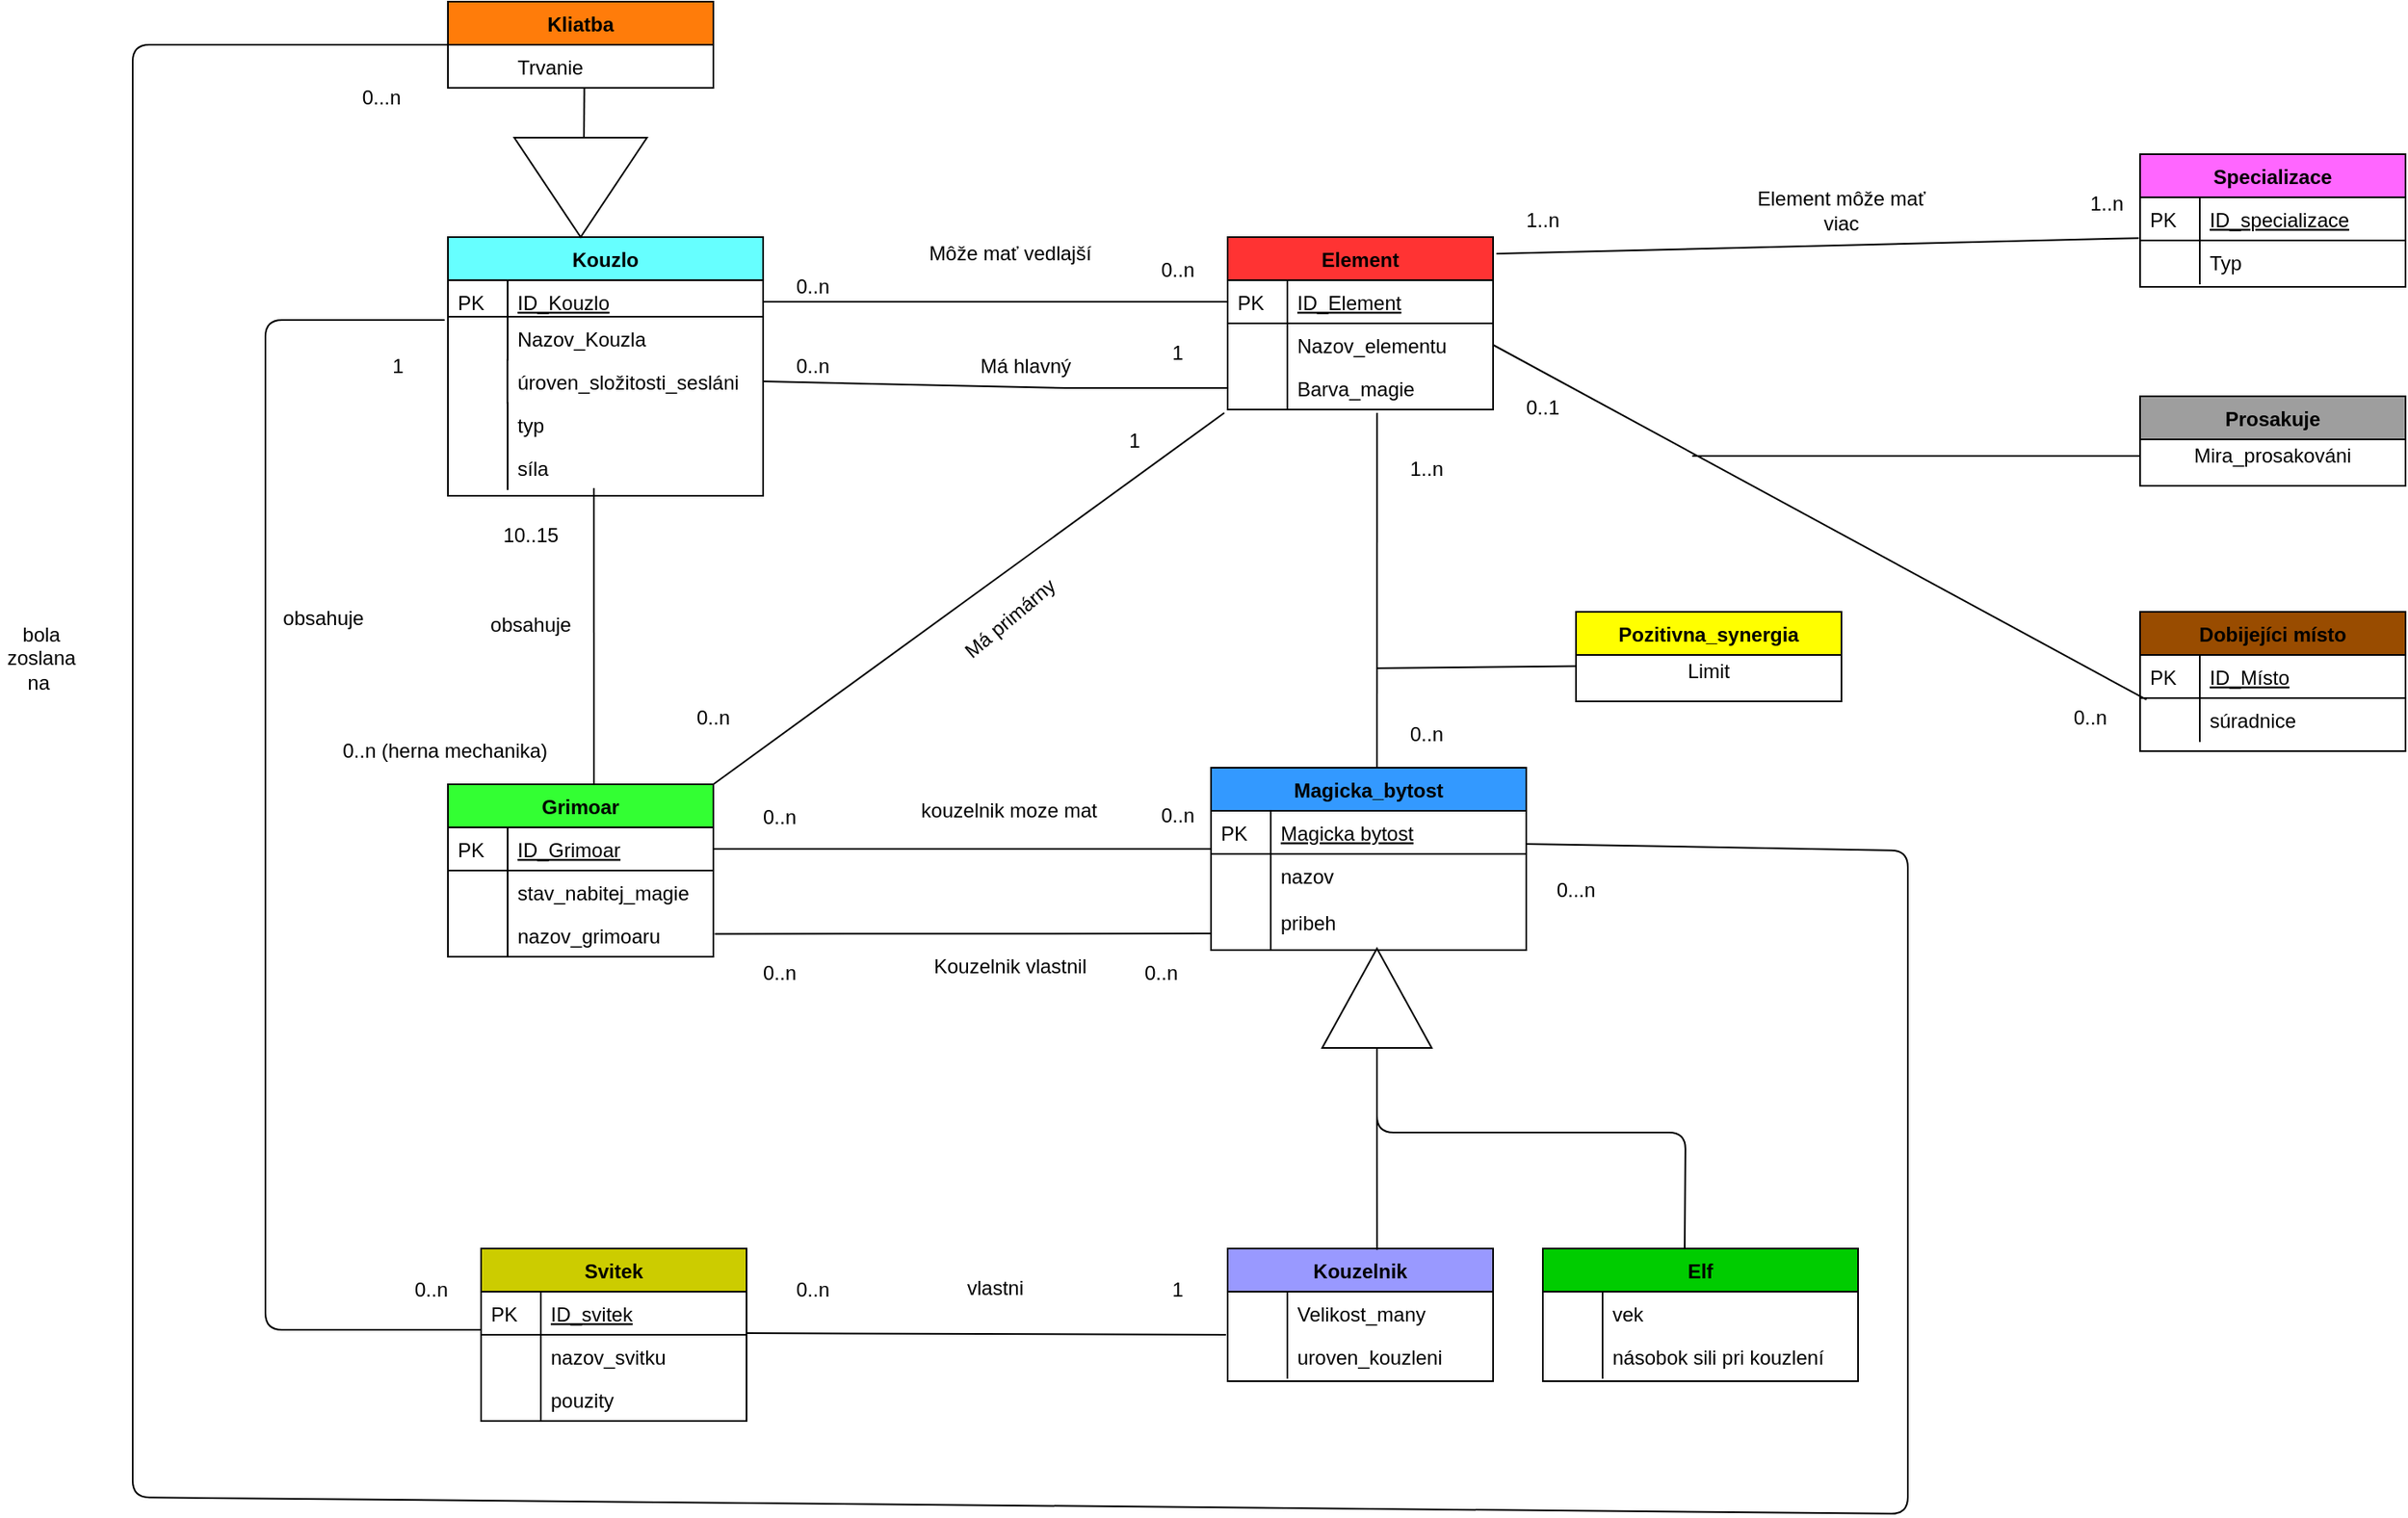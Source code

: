 <mxfile version="12.7.9" type="device"><diagram id="C5RBs43oDa-KdzZeNtuy" name="Page-1"><mxGraphModel dx="3253" dy="2469" grid="1" gridSize="10" guides="1" tooltips="1" connect="1" arrows="1" fold="1" page="1" pageScale="1" pageWidth="827" pageHeight="1169" math="0" shadow="0"><root><mxCell id="WIyWlLk6GJQsqaUBKTNV-0"/><mxCell id="WIyWlLk6GJQsqaUBKTNV-1" parent="WIyWlLk6GJQsqaUBKTNV-0"/><mxCell id="zkfFHV4jXpPFQw0GAbJ--56" value="Kouzlo" style="swimlane;fontStyle=1;childLayout=stackLayout;horizontal=1;startSize=26;horizontalStack=0;resizeParent=1;resizeLast=0;collapsible=1;marginBottom=0;rounded=0;shadow=0;strokeWidth=1;fillColor=#66FFFF;" parent="WIyWlLk6GJQsqaUBKTNV-1" vertex="1"><mxGeometry x="20" y="80" width="190" height="156" as="geometry"><mxRectangle x="260" y="80" width="160" height="26" as="alternateBounds"/></mxGeometry></mxCell><mxCell id="zkfFHV4jXpPFQw0GAbJ--57" value="ID_Kouzlo" style="shape=partialRectangle;top=0;left=0;right=0;bottom=1;align=left;verticalAlign=top;fillColor=none;spacingLeft=40;spacingRight=4;overflow=hidden;rotatable=0;points=[[0,0.5],[1,0.5]];portConstraint=eastwest;dropTarget=0;rounded=0;shadow=0;strokeWidth=1;fontStyle=4" parent="zkfFHV4jXpPFQw0GAbJ--56" vertex="1"><mxGeometry y="26" width="190" height="22" as="geometry"/></mxCell><mxCell id="zkfFHV4jXpPFQw0GAbJ--58" value="PK" style="shape=partialRectangle;top=0;left=0;bottom=0;fillColor=none;align=left;verticalAlign=top;spacingLeft=4;spacingRight=4;overflow=hidden;rotatable=0;points=[];portConstraint=eastwest;part=1;" parent="zkfFHV4jXpPFQw0GAbJ--57" vertex="1" connectable="0"><mxGeometry width="36" height="22" as="geometry"/></mxCell><mxCell id="zkfFHV4jXpPFQw0GAbJ--59" value="Nazov_Kouzla" style="shape=partialRectangle;top=0;left=0;right=0;bottom=0;align=left;verticalAlign=top;fillColor=none;spacingLeft=40;spacingRight=4;overflow=hidden;rotatable=0;points=[[0,0.5],[1,0.5]];portConstraint=eastwest;dropTarget=0;rounded=0;shadow=0;strokeWidth=1;" parent="zkfFHV4jXpPFQw0GAbJ--56" vertex="1"><mxGeometry y="48" width="190" height="26" as="geometry"/></mxCell><mxCell id="zkfFHV4jXpPFQw0GAbJ--60" value="" style="shape=partialRectangle;top=0;left=0;bottom=0;fillColor=none;align=left;verticalAlign=top;spacingLeft=4;spacingRight=4;overflow=hidden;rotatable=0;points=[];portConstraint=eastwest;part=1;" parent="zkfFHV4jXpPFQw0GAbJ--59" vertex="1" connectable="0"><mxGeometry width="36" height="26" as="geometry"/></mxCell><mxCell id="2Doh5JkRhmqSQ2qSLXR6-107" value="úroven_složitosti_sesláni" style="shape=partialRectangle;top=0;left=0;right=0;bottom=0;align=left;verticalAlign=top;fillColor=none;spacingLeft=40;spacingRight=4;overflow=hidden;rotatable=0;points=[[0,0.5],[1,0.5]];portConstraint=eastwest;dropTarget=0;rounded=0;shadow=0;strokeWidth=1;" parent="zkfFHV4jXpPFQw0GAbJ--56" vertex="1"><mxGeometry y="74" width="190" height="26" as="geometry"/></mxCell><mxCell id="2Doh5JkRhmqSQ2qSLXR6-108" value="" style="shape=partialRectangle;top=0;left=0;bottom=0;fillColor=none;align=left;verticalAlign=top;spacingLeft=4;spacingRight=4;overflow=hidden;rotatable=0;points=[];portConstraint=eastwest;part=1;" parent="2Doh5JkRhmqSQ2qSLXR6-107" vertex="1" connectable="0"><mxGeometry width="35.889" height="26" as="geometry"/></mxCell><mxCell id="2Doh5JkRhmqSQ2qSLXR6-109" value="typ" style="shape=partialRectangle;top=0;left=0;right=0;bottom=0;align=left;verticalAlign=top;fillColor=none;spacingLeft=40;spacingRight=4;overflow=hidden;rotatable=0;points=[[0,0.5],[1,0.5]];portConstraint=eastwest;dropTarget=0;rounded=0;shadow=0;strokeWidth=1;" parent="zkfFHV4jXpPFQw0GAbJ--56" vertex="1"><mxGeometry y="100" width="190" height="26" as="geometry"/></mxCell><mxCell id="2Doh5JkRhmqSQ2qSLXR6-110" value="" style="shape=partialRectangle;top=0;left=0;bottom=0;fillColor=none;align=left;verticalAlign=top;spacingLeft=4;spacingRight=4;overflow=hidden;rotatable=0;points=[];portConstraint=eastwest;part=1;" parent="2Doh5JkRhmqSQ2qSLXR6-109" vertex="1" connectable="0"><mxGeometry width="36" height="26" as="geometry"/></mxCell><mxCell id="zkfFHV4jXpPFQw0GAbJ--61" value="síla" style="shape=partialRectangle;top=0;left=0;right=0;bottom=0;align=left;verticalAlign=top;fillColor=none;spacingLeft=40;spacingRight=4;overflow=hidden;rotatable=0;points=[[0,0.5],[1,0.5]];portConstraint=eastwest;dropTarget=0;rounded=0;shadow=0;strokeWidth=1;" parent="zkfFHV4jXpPFQw0GAbJ--56" vertex="1"><mxGeometry y="126" width="190" height="26" as="geometry"/></mxCell><mxCell id="zkfFHV4jXpPFQw0GAbJ--62" value="" style="shape=partialRectangle;top=0;left=0;bottom=0;fillColor=none;align=left;verticalAlign=top;spacingLeft=4;spacingRight=4;overflow=hidden;rotatable=0;points=[];portConstraint=eastwest;part=1;" parent="zkfFHV4jXpPFQw0GAbJ--61" vertex="1" connectable="0"><mxGeometry width="36" height="26" as="geometry"/></mxCell><mxCell id="zkfFHV4jXpPFQw0GAbJ--64" value="Grimoar" style="swimlane;fontStyle=1;childLayout=stackLayout;horizontal=1;startSize=26;horizontalStack=0;resizeParent=1;resizeLast=0;collapsible=1;marginBottom=0;rounded=0;shadow=0;strokeWidth=1;fillColor=#33FF33;" parent="WIyWlLk6GJQsqaUBKTNV-1" vertex="1"><mxGeometry x="20" y="410" width="160" height="104" as="geometry"><mxRectangle x="260" y="270" width="160" height="26" as="alternateBounds"/></mxGeometry></mxCell><mxCell id="zkfFHV4jXpPFQw0GAbJ--65" value="ID_Grimoar" style="shape=partialRectangle;top=0;left=0;right=0;bottom=1;align=left;verticalAlign=top;fillColor=none;spacingLeft=40;spacingRight=4;overflow=hidden;rotatable=0;points=[[0,0.5],[1,0.5]];portConstraint=eastwest;dropTarget=0;rounded=0;shadow=0;strokeWidth=1;fontStyle=4" parent="zkfFHV4jXpPFQw0GAbJ--64" vertex="1"><mxGeometry y="26" width="160" height="26" as="geometry"/></mxCell><mxCell id="zkfFHV4jXpPFQw0GAbJ--66" value="PK" style="shape=partialRectangle;top=0;left=0;bottom=0;fillColor=none;align=left;verticalAlign=top;spacingLeft=4;spacingRight=4;overflow=hidden;rotatable=0;points=[];portConstraint=eastwest;part=1;" parent="zkfFHV4jXpPFQw0GAbJ--65" vertex="1" connectable="0"><mxGeometry width="36" height="26" as="geometry"/></mxCell><mxCell id="zkfFHV4jXpPFQw0GAbJ--67" value="stav_nabitej_magie" style="shape=partialRectangle;top=0;left=0;right=0;bottom=0;align=left;verticalAlign=top;fillColor=none;spacingLeft=40;spacingRight=4;overflow=hidden;rotatable=0;points=[[0,0.5],[1,0.5]];portConstraint=eastwest;dropTarget=0;rounded=0;shadow=0;strokeWidth=1;" parent="zkfFHV4jXpPFQw0GAbJ--64" vertex="1"><mxGeometry y="52" width="160" height="26" as="geometry"/></mxCell><mxCell id="zkfFHV4jXpPFQw0GAbJ--68" value="" style="shape=partialRectangle;top=0;left=0;bottom=0;fillColor=none;align=left;verticalAlign=top;spacingLeft=4;spacingRight=4;overflow=hidden;rotatable=0;points=[];portConstraint=eastwest;part=1;" parent="zkfFHV4jXpPFQw0GAbJ--67" vertex="1" connectable="0"><mxGeometry width="36" height="26" as="geometry"/></mxCell><mxCell id="zkfFHV4jXpPFQw0GAbJ--69" value="nazov_grimoaru" style="shape=partialRectangle;top=0;left=0;right=0;bottom=0;align=left;verticalAlign=top;fillColor=none;spacingLeft=40;spacingRight=4;overflow=hidden;rotatable=0;points=[[0,0.5],[1,0.5]];portConstraint=eastwest;dropTarget=0;rounded=0;shadow=0;strokeWidth=1;" parent="zkfFHV4jXpPFQw0GAbJ--64" vertex="1"><mxGeometry y="78" width="160" height="26" as="geometry"/></mxCell><mxCell id="zkfFHV4jXpPFQw0GAbJ--70" value="" style="shape=partialRectangle;top=0;left=0;bottom=0;fillColor=none;align=left;verticalAlign=top;spacingLeft=4;spacingRight=4;overflow=hidden;rotatable=0;points=[];portConstraint=eastwest;part=1;" parent="zkfFHV4jXpPFQw0GAbJ--69" vertex="1" connectable="0"><mxGeometry width="36" height="26" as="geometry"/></mxCell><mxCell id="2Doh5JkRhmqSQ2qSLXR6-0" value="Element" style="swimlane;fontStyle=1;childLayout=stackLayout;horizontal=1;startSize=26;horizontalStack=0;resizeParent=1;resizeLast=0;collapsible=1;marginBottom=0;rounded=0;shadow=0;strokeWidth=1;fillColor=#FF3333;" parent="WIyWlLk6GJQsqaUBKTNV-1" vertex="1"><mxGeometry x="490" y="80" width="160" height="104" as="geometry"><mxRectangle x="260" y="80" width="160" height="26" as="alternateBounds"/></mxGeometry></mxCell><mxCell id="2Doh5JkRhmqSQ2qSLXR6-1" value="ID_Element" style="shape=partialRectangle;top=0;left=0;right=0;bottom=1;align=left;verticalAlign=top;fillColor=none;spacingLeft=40;spacingRight=4;overflow=hidden;rotatable=0;points=[[0,0.5],[1,0.5]];portConstraint=eastwest;dropTarget=0;rounded=0;shadow=0;strokeWidth=1;fontStyle=4" parent="2Doh5JkRhmqSQ2qSLXR6-0" vertex="1"><mxGeometry y="26" width="160" height="26" as="geometry"/></mxCell><mxCell id="2Doh5JkRhmqSQ2qSLXR6-2" value="PK" style="shape=partialRectangle;top=0;left=0;bottom=0;fillColor=none;align=left;verticalAlign=top;spacingLeft=4;spacingRight=4;overflow=hidden;rotatable=0;points=[];portConstraint=eastwest;part=1;" parent="2Doh5JkRhmqSQ2qSLXR6-1" vertex="1" connectable="0"><mxGeometry width="36" height="26" as="geometry"/></mxCell><mxCell id="2Doh5JkRhmqSQ2qSLXR6-3" value="Nazov_elementu" style="shape=partialRectangle;top=0;left=0;right=0;bottom=0;align=left;verticalAlign=top;fillColor=none;spacingLeft=40;spacingRight=4;overflow=hidden;rotatable=0;points=[[0,0.5],[1,0.5]];portConstraint=eastwest;dropTarget=0;rounded=0;shadow=0;strokeWidth=1;" parent="2Doh5JkRhmqSQ2qSLXR6-0" vertex="1"><mxGeometry y="52" width="160" height="26" as="geometry"/></mxCell><mxCell id="2Doh5JkRhmqSQ2qSLXR6-4" value="" style="shape=partialRectangle;top=0;left=0;bottom=0;fillColor=none;align=left;verticalAlign=top;spacingLeft=4;spacingRight=4;overflow=hidden;rotatable=0;points=[];portConstraint=eastwest;part=1;" parent="2Doh5JkRhmqSQ2qSLXR6-3" vertex="1" connectable="0"><mxGeometry width="36" height="26" as="geometry"/></mxCell><mxCell id="2Doh5JkRhmqSQ2qSLXR6-118" value="Barva_magie" style="shape=partialRectangle;top=0;left=0;right=0;bottom=0;align=left;verticalAlign=top;fillColor=none;spacingLeft=40;spacingRight=4;overflow=hidden;rotatable=0;points=[[0,0.5],[1,0.5]];portConstraint=eastwest;dropTarget=0;rounded=0;shadow=0;strokeWidth=1;" parent="2Doh5JkRhmqSQ2qSLXR6-0" vertex="1"><mxGeometry y="78" width="160" height="26" as="geometry"/></mxCell><mxCell id="2Doh5JkRhmqSQ2qSLXR6-119" value="" style="shape=partialRectangle;top=0;left=0;bottom=0;fillColor=none;align=left;verticalAlign=top;spacingLeft=4;spacingRight=4;overflow=hidden;rotatable=0;points=[];portConstraint=eastwest;part=1;" parent="2Doh5JkRhmqSQ2qSLXR6-118" vertex="1" connectable="0"><mxGeometry width="36" height="26" as="geometry"/></mxCell><mxCell id="2Doh5JkRhmqSQ2qSLXR6-7" value="Kouzelnik" style="swimlane;fontStyle=1;childLayout=stackLayout;horizontal=1;startSize=26;horizontalStack=0;resizeParent=1;resizeLast=0;collapsible=1;marginBottom=0;rounded=0;shadow=0;strokeWidth=1;fillColor=#9999FF;" parent="WIyWlLk6GJQsqaUBKTNV-1" vertex="1"><mxGeometry x="490" y="690" width="160" height="80" as="geometry"><mxRectangle x="260" y="80" width="160" height="26" as="alternateBounds"/></mxGeometry></mxCell><mxCell id="2Doh5JkRhmqSQ2qSLXR6-10" value="Velikost_many" style="shape=partialRectangle;top=0;left=0;right=0;bottom=0;align=left;verticalAlign=top;fillColor=none;spacingLeft=40;spacingRight=4;overflow=hidden;rotatable=0;points=[[0,0.5],[1,0.5]];portConstraint=eastwest;dropTarget=0;rounded=0;shadow=0;strokeWidth=1;" parent="2Doh5JkRhmqSQ2qSLXR6-7" vertex="1"><mxGeometry y="26" width="160" height="26" as="geometry"/></mxCell><mxCell id="2Doh5JkRhmqSQ2qSLXR6-11" value="" style="shape=partialRectangle;top=0;left=0;bottom=0;fillColor=none;align=left;verticalAlign=top;spacingLeft=4;spacingRight=4;overflow=hidden;rotatable=0;points=[];portConstraint=eastwest;part=1;" parent="2Doh5JkRhmqSQ2qSLXR6-10" vertex="1" connectable="0"><mxGeometry width="36" height="26" as="geometry"/></mxCell><mxCell id="2Doh5JkRhmqSQ2qSLXR6-12" value="uroven_kouzleni" style="shape=partialRectangle;top=0;left=0;right=0;bottom=0;align=left;verticalAlign=top;fillColor=none;spacingLeft=40;spacingRight=4;overflow=hidden;rotatable=0;points=[[0,0.5],[1,0.5]];portConstraint=eastwest;dropTarget=0;rounded=0;shadow=0;strokeWidth=1;" parent="2Doh5JkRhmqSQ2qSLXR6-7" vertex="1"><mxGeometry y="52" width="160" height="26" as="geometry"/></mxCell><mxCell id="2Doh5JkRhmqSQ2qSLXR6-13" value="" style="shape=partialRectangle;top=0;left=0;bottom=0;fillColor=none;align=left;verticalAlign=top;spacingLeft=4;spacingRight=4;overflow=hidden;rotatable=0;points=[];portConstraint=eastwest;part=1;" parent="2Doh5JkRhmqSQ2qSLXR6-12" vertex="1" connectable="0"><mxGeometry width="36" height="26" as="geometry"/></mxCell><mxCell id="2Doh5JkRhmqSQ2qSLXR6-14" value="Specializace" style="swimlane;fontStyle=1;childLayout=stackLayout;horizontal=1;startSize=26;horizontalStack=0;resizeParent=1;resizeLast=0;collapsible=1;marginBottom=0;rounded=0;shadow=0;strokeWidth=1;fillColor=#FF66FF;" parent="WIyWlLk6GJQsqaUBKTNV-1" vertex="1"><mxGeometry x="1040" y="30" width="160" height="80" as="geometry"><mxRectangle x="260" y="80" width="160" height="26" as="alternateBounds"/></mxGeometry></mxCell><mxCell id="2Doh5JkRhmqSQ2qSLXR6-15" value="ID_specializace" style="shape=partialRectangle;top=0;left=0;right=0;bottom=1;align=left;verticalAlign=top;fillColor=none;spacingLeft=40;spacingRight=4;overflow=hidden;rotatable=0;points=[[0,0.5],[1,0.5]];portConstraint=eastwest;dropTarget=0;rounded=0;shadow=0;strokeWidth=1;fontStyle=4" parent="2Doh5JkRhmqSQ2qSLXR6-14" vertex="1"><mxGeometry y="26" width="160" height="26" as="geometry"/></mxCell><mxCell id="2Doh5JkRhmqSQ2qSLXR6-16" value="PK" style="shape=partialRectangle;top=0;left=0;bottom=0;fillColor=none;align=left;verticalAlign=top;spacingLeft=4;spacingRight=4;overflow=hidden;rotatable=0;points=[];portConstraint=eastwest;part=1;" parent="2Doh5JkRhmqSQ2qSLXR6-15" vertex="1" connectable="0"><mxGeometry width="36" height="26" as="geometry"/></mxCell><mxCell id="2Doh5JkRhmqSQ2qSLXR6-17" value="Typ" style="shape=partialRectangle;top=0;left=0;right=0;bottom=0;align=left;verticalAlign=top;fillColor=none;spacingLeft=40;spacingRight=4;overflow=hidden;rotatable=0;points=[[0,0.5],[1,0.5]];portConstraint=eastwest;dropTarget=0;rounded=0;shadow=0;strokeWidth=1;" parent="2Doh5JkRhmqSQ2qSLXR6-14" vertex="1"><mxGeometry y="52" width="160" height="26" as="geometry"/></mxCell><mxCell id="2Doh5JkRhmqSQ2qSLXR6-18" value="" style="shape=partialRectangle;top=0;left=0;bottom=0;fillColor=none;align=left;verticalAlign=top;spacingLeft=4;spacingRight=4;overflow=hidden;rotatable=0;points=[];portConstraint=eastwest;part=1;" parent="2Doh5JkRhmqSQ2qSLXR6-17" vertex="1" connectable="0"><mxGeometry width="36" height="26" as="geometry"/></mxCell><mxCell id="2Doh5JkRhmqSQ2qSLXR6-21" value="Svitek" style="swimlane;fontStyle=1;childLayout=stackLayout;horizontal=1;startSize=26;horizontalStack=0;resizeParent=1;resizeLast=0;collapsible=1;marginBottom=0;rounded=0;shadow=0;strokeWidth=1;fillColor=#CCCC00;" parent="WIyWlLk6GJQsqaUBKTNV-1" vertex="1"><mxGeometry x="40" y="690" width="160" height="104" as="geometry"><mxRectangle x="260" y="80" width="160" height="26" as="alternateBounds"/></mxGeometry></mxCell><mxCell id="2Doh5JkRhmqSQ2qSLXR6-22" value="ID_svitek" style="shape=partialRectangle;top=0;left=0;right=0;bottom=1;align=left;verticalAlign=top;fillColor=none;spacingLeft=40;spacingRight=4;overflow=hidden;rotatable=0;points=[[0,0.5],[1,0.5]];portConstraint=eastwest;dropTarget=0;rounded=0;shadow=0;strokeWidth=1;fontStyle=4" parent="2Doh5JkRhmqSQ2qSLXR6-21" vertex="1"><mxGeometry y="26" width="160" height="26" as="geometry"/></mxCell><mxCell id="2Doh5JkRhmqSQ2qSLXR6-23" value="PK" style="shape=partialRectangle;top=0;left=0;bottom=0;fillColor=none;align=left;verticalAlign=top;spacingLeft=4;spacingRight=4;overflow=hidden;rotatable=0;points=[];portConstraint=eastwest;part=1;" parent="2Doh5JkRhmqSQ2qSLXR6-22" vertex="1" connectable="0"><mxGeometry width="36" height="26" as="geometry"/></mxCell><mxCell id="2Doh5JkRhmqSQ2qSLXR6-24" value="nazov_svitku" style="shape=partialRectangle;top=0;left=0;right=0;bottom=0;align=left;verticalAlign=top;fillColor=none;spacingLeft=40;spacingRight=4;overflow=hidden;rotatable=0;points=[[0,0.5],[1,0.5]];portConstraint=eastwest;dropTarget=0;rounded=0;shadow=0;strokeWidth=1;" parent="2Doh5JkRhmqSQ2qSLXR6-21" vertex="1"><mxGeometry y="52" width="160" height="26" as="geometry"/></mxCell><mxCell id="2Doh5JkRhmqSQ2qSLXR6-25" value="" style="shape=partialRectangle;top=0;left=0;bottom=0;fillColor=none;align=left;verticalAlign=top;spacingLeft=4;spacingRight=4;overflow=hidden;rotatable=0;points=[];portConstraint=eastwest;part=1;" parent="2Doh5JkRhmqSQ2qSLXR6-24" vertex="1" connectable="0"><mxGeometry width="36" height="26" as="geometry"/></mxCell><mxCell id="2Doh5JkRhmqSQ2qSLXR6-26" value="pouzity" style="shape=partialRectangle;top=0;left=0;right=0;bottom=0;align=left;verticalAlign=top;fillColor=none;spacingLeft=40;spacingRight=4;overflow=hidden;rotatable=0;points=[[0,0.5],[1,0.5]];portConstraint=eastwest;dropTarget=0;rounded=0;shadow=0;strokeWidth=1;" parent="2Doh5JkRhmqSQ2qSLXR6-21" vertex="1"><mxGeometry y="78" width="160" height="26" as="geometry"/></mxCell><mxCell id="2Doh5JkRhmqSQ2qSLXR6-27" value="" style="shape=partialRectangle;top=0;left=0;bottom=0;fillColor=none;align=left;verticalAlign=top;spacingLeft=4;spacingRight=4;overflow=hidden;rotatable=0;points=[];portConstraint=eastwest;part=1;" parent="2Doh5JkRhmqSQ2qSLXR6-26" vertex="1" connectable="0"><mxGeometry width="36" height="26" as="geometry"/></mxCell><mxCell id="2Doh5JkRhmqSQ2qSLXR6-28" value="Dobijejíci místo" style="swimlane;fontStyle=1;childLayout=stackLayout;horizontal=1;startSize=26;horizontalStack=0;resizeParent=1;resizeLast=0;collapsible=1;marginBottom=0;rounded=0;shadow=0;strokeWidth=1;fillColor=#994C00;" parent="WIyWlLk6GJQsqaUBKTNV-1" vertex="1"><mxGeometry x="1040" y="306" width="160" height="84" as="geometry"><mxRectangle x="260" y="80" width="160" height="26" as="alternateBounds"/></mxGeometry></mxCell><mxCell id="2Doh5JkRhmqSQ2qSLXR6-29" value="ID_Místo" style="shape=partialRectangle;top=0;left=0;right=0;bottom=1;align=left;verticalAlign=top;fillColor=none;spacingLeft=40;spacingRight=4;overflow=hidden;rotatable=0;points=[[0,0.5],[1,0.5]];portConstraint=eastwest;dropTarget=0;rounded=0;shadow=0;strokeWidth=1;fontStyle=4" parent="2Doh5JkRhmqSQ2qSLXR6-28" vertex="1"><mxGeometry y="26" width="160" height="26" as="geometry"/></mxCell><mxCell id="2Doh5JkRhmqSQ2qSLXR6-30" value="PK" style="shape=partialRectangle;top=0;left=0;bottom=0;fillColor=none;align=left;verticalAlign=top;spacingLeft=4;spacingRight=4;overflow=hidden;rotatable=0;points=[];portConstraint=eastwest;part=1;" parent="2Doh5JkRhmqSQ2qSLXR6-29" vertex="1" connectable="0"><mxGeometry width="36" height="26" as="geometry"/></mxCell><mxCell id="2Doh5JkRhmqSQ2qSLXR6-31" value="súradnice" style="shape=partialRectangle;top=0;left=0;right=0;bottom=0;align=left;verticalAlign=top;fillColor=none;spacingLeft=40;spacingRight=4;overflow=hidden;rotatable=0;points=[[0,0.5],[1,0.5]];portConstraint=eastwest;dropTarget=0;rounded=0;shadow=0;strokeWidth=1;" parent="2Doh5JkRhmqSQ2qSLXR6-28" vertex="1"><mxGeometry y="52" width="160" height="26" as="geometry"/></mxCell><mxCell id="2Doh5JkRhmqSQ2qSLXR6-32" value="" style="shape=partialRectangle;top=0;left=0;bottom=0;fillColor=none;align=left;verticalAlign=top;spacingLeft=4;spacingRight=4;overflow=hidden;rotatable=0;points=[];portConstraint=eastwest;part=1;" parent="2Doh5JkRhmqSQ2qSLXR6-31" vertex="1" connectable="0"><mxGeometry width="36" height="26" as="geometry"/></mxCell><mxCell id="2Doh5JkRhmqSQ2qSLXR6-35" value="Pozitivna_synergia" style="swimlane;fontStyle=1;childLayout=stackLayout;horizontal=1;startSize=26;horizontalStack=0;resizeParent=1;resizeLast=0;collapsible=1;marginBottom=0;rounded=0;shadow=0;strokeWidth=1;fillColor=#FFFF00;" parent="WIyWlLk6GJQsqaUBKTNV-1" vertex="1"><mxGeometry x="700" y="306" width="160" height="54" as="geometry"><mxRectangle x="260" y="80" width="160" height="26" as="alternateBounds"/></mxGeometry></mxCell><mxCell id="2Doh5JkRhmqSQ2qSLXR6-128" value="Limit" style="text;html=1;strokeColor=none;fillColor=none;align=center;verticalAlign=middle;whiteSpace=wrap;rounded=0;" parent="2Doh5JkRhmqSQ2qSLXR6-35" vertex="1"><mxGeometry y="26" width="160" height="20" as="geometry"/></mxCell><mxCell id="2Doh5JkRhmqSQ2qSLXR6-42" value="Kliatba" style="swimlane;fontStyle=1;childLayout=stackLayout;horizontal=1;startSize=26;horizontalStack=0;resizeParent=1;resizeLast=0;collapsible=1;marginBottom=0;rounded=0;shadow=0;strokeWidth=1;fillColor=#FF7C0A;" parent="WIyWlLk6GJQsqaUBKTNV-1" vertex="1"><mxGeometry x="20" y="-62" width="160" height="52" as="geometry"><mxRectangle x="260" y="80" width="160" height="26" as="alternateBounds"/></mxGeometry></mxCell><mxCell id="2Doh5JkRhmqSQ2qSLXR6-45" value="Trvanie" style="shape=partialRectangle;top=0;left=0;right=0;bottom=0;align=left;verticalAlign=top;fillColor=none;spacingLeft=40;spacingRight=4;overflow=hidden;rotatable=0;points=[[0,0.5],[1,0.5]];portConstraint=eastwest;dropTarget=0;rounded=0;shadow=0;strokeWidth=1;" parent="2Doh5JkRhmqSQ2qSLXR6-42" vertex="1"><mxGeometry y="26" width="160" height="26" as="geometry"/></mxCell><mxCell id="2Doh5JkRhmqSQ2qSLXR6-49" value="Prosakuje" style="swimlane;fontStyle=1;childLayout=stackLayout;horizontal=1;startSize=26;horizontalStack=0;resizeParent=1;resizeLast=0;collapsible=1;marginBottom=0;rounded=0;shadow=0;strokeWidth=1;fillColor=#9E9E9E;" parent="WIyWlLk6GJQsqaUBKTNV-1" vertex="1"><mxGeometry x="1040" y="176" width="160" height="54" as="geometry"><mxRectangle x="260" y="80" width="160" height="26" as="alternateBounds"/></mxGeometry></mxCell><mxCell id="2Doh5JkRhmqSQ2qSLXR6-129" value="Mira_prosakováni" style="text;html=1;strokeColor=none;fillColor=none;align=center;verticalAlign=middle;whiteSpace=wrap;rounded=0;" parent="2Doh5JkRhmqSQ2qSLXR6-49" vertex="1"><mxGeometry y="26" width="160" height="20" as="geometry"/></mxCell><mxCell id="2Doh5JkRhmqSQ2qSLXR6-56" value="" style="endArrow=none;html=1;entryX=0.463;entryY=0.978;entryDx=0;entryDy=0;entryPerimeter=0;exitX=0.55;exitY=0;exitDx=0;exitDy=0;exitPerimeter=0;" parent="WIyWlLk6GJQsqaUBKTNV-1" source="zkfFHV4jXpPFQw0GAbJ--64" target="zkfFHV4jXpPFQw0GAbJ--61" edge="1"><mxGeometry width="50" height="50" relative="1" as="geometry"><mxPoint x="102" y="400" as="sourcePoint"/><mxPoint x="510" y="330" as="targetPoint"/></mxGeometry></mxCell><mxCell id="2Doh5JkRhmqSQ2qSLXR6-57" value="" style="endArrow=none;html=1;entryX=0;entryY=0.5;entryDx=0;entryDy=0;exitX=1;exitY=0.5;exitDx=0;exitDy=0;" parent="WIyWlLk6GJQsqaUBKTNV-1" source="2Doh5JkRhmqSQ2qSLXR6-107" edge="1"><mxGeometry width="50" height="50" relative="1" as="geometry"><mxPoint x="110" y="420" as="sourcePoint"/><mxPoint x="490" y="171" as="targetPoint"/><Array as="points"><mxPoint x="390" y="171"/></Array></mxGeometry></mxCell><mxCell id="2Doh5JkRhmqSQ2qSLXR6-58" value="" style="endArrow=none;html=1;entryX=0;entryY=0.5;entryDx=0;entryDy=0;exitX=1;exitY=0.25;exitDx=0;exitDy=0;" parent="WIyWlLk6GJQsqaUBKTNV-1" source="zkfFHV4jXpPFQw0GAbJ--56" target="2Doh5JkRhmqSQ2qSLXR6-1" edge="1"><mxGeometry width="50" height="50" relative="1" as="geometry"><mxPoint x="120" y="430" as="sourcePoint"/><mxPoint x="122.08" y="208.004" as="targetPoint"/></mxGeometry></mxCell><mxCell id="2Doh5JkRhmqSQ2qSLXR6-59" value="" style="endArrow=none;html=1;" parent="WIyWlLk6GJQsqaUBKTNV-1" edge="1"><mxGeometry width="50" height="50" relative="1" as="geometry"><mxPoint x="40" y="739" as="sourcePoint"/><mxPoint x="18" y="130" as="targetPoint"/><Array as="points"><mxPoint x="-90" y="739"/><mxPoint x="-90" y="130"/></Array></mxGeometry></mxCell><mxCell id="2Doh5JkRhmqSQ2qSLXR6-68" value="" style="endArrow=none;html=1;exitX=1;exitY=-0.038;exitDx=0;exitDy=0;exitPerimeter=0;entryX=-0.006;entryY=1;entryDx=0;entryDy=0;entryPerimeter=0;" parent="WIyWlLk6GJQsqaUBKTNV-1" source="2Doh5JkRhmqSQ2qSLXR6-24" edge="1"><mxGeometry width="50" height="50" relative="1" as="geometry"><mxPoint x="460" y="510" as="sourcePoint"/><mxPoint x="489.04" y="742" as="targetPoint"/><Array as="points"/></mxGeometry></mxCell><mxCell id="2Doh5JkRhmqSQ2qSLXR6-69" value="" style="endArrow=none;html=1;entryX=0.563;entryY=1.077;entryDx=0;entryDy=0;entryPerimeter=0;" parent="WIyWlLk6GJQsqaUBKTNV-1" edge="1"><mxGeometry width="50" height="50" relative="1" as="geometry"><mxPoint x="580" y="400" as="sourcePoint"/><mxPoint x="580.08" y="186.002" as="targetPoint"/></mxGeometry></mxCell><mxCell id="2Doh5JkRhmqSQ2qSLXR6-70" value="" style="endArrow=none;html=1;entryX=0.002;entryY=0.26;entryDx=0;entryDy=0;entryPerimeter=0;" parent="WIyWlLk6GJQsqaUBKTNV-1" edge="1"><mxGeometry width="50" height="50" relative="1" as="geometry"><mxPoint x="580" y="340" as="sourcePoint"/><mxPoint x="700.32" y="338.76" as="targetPoint"/></mxGeometry></mxCell><mxCell id="2Doh5JkRhmqSQ2qSLXR6-71" value="" style="endArrow=none;html=1;entryX=-0.005;entryY=0.945;entryDx=0;entryDy=0;entryPerimeter=0;" parent="WIyWlLk6GJQsqaUBKTNV-1" target="2Doh5JkRhmqSQ2qSLXR6-15" edge="1"><mxGeometry width="50" height="50" relative="1" as="geometry"><mxPoint x="652" y="90" as="sourcePoint"/><mxPoint x="880" y="120" as="targetPoint"/><Array as="points"/></mxGeometry></mxCell><mxCell id="2Doh5JkRhmqSQ2qSLXR6-72" value="" style="endArrow=none;html=1;exitX=1;exitY=0.5;exitDx=0;exitDy=0;entryX=0.024;entryY=1.037;entryDx=0;entryDy=0;entryPerimeter=0;" parent="WIyWlLk6GJQsqaUBKTNV-1" source="2Doh5JkRhmqSQ2qSLXR6-3" target="2Doh5JkRhmqSQ2qSLXR6-29" edge="1"><mxGeometry width="50" height="50" relative="1" as="geometry"><mxPoint x="662.08" y="136.722" as="sourcePoint"/><mxPoint x="1010" y="310" as="targetPoint"/></mxGeometry></mxCell><mxCell id="2Doh5JkRhmqSQ2qSLXR6-74" value="" style="endArrow=none;html=1;entryX=0;entryY=0.5;entryDx=0;entryDy=0;" parent="WIyWlLk6GJQsqaUBKTNV-1" target="2Doh5JkRhmqSQ2qSLXR6-129" edge="1"><mxGeometry width="50" height="50" relative="1" as="geometry"><mxPoint x="770" y="212" as="sourcePoint"/><mxPoint x="1017.12" y="210.414" as="targetPoint"/></mxGeometry></mxCell><mxCell id="2Doh5JkRhmqSQ2qSLXR6-87" value="" style="triangle;whiteSpace=wrap;html=1;rotation=90;" parent="WIyWlLk6GJQsqaUBKTNV-1" vertex="1"><mxGeometry x="70" y="10" width="60" height="80" as="geometry"/></mxCell><mxCell id="2Doh5JkRhmqSQ2qSLXR6-93" value="" style="endArrow=none;html=1;entryX=0.514;entryY=1.02;entryDx=0;entryDy=0;entryPerimeter=0;" parent="WIyWlLk6GJQsqaUBKTNV-1" target="2Doh5JkRhmqSQ2qSLXR6-45" edge="1"><mxGeometry width="50" height="50" relative="1" as="geometry"><mxPoint x="102" y="20" as="sourcePoint"/><mxPoint x="102" y="-70" as="targetPoint"/></mxGeometry></mxCell><mxCell id="2Doh5JkRhmqSQ2qSLXR6-95" value="" style="triangle;whiteSpace=wrap;html=1;rotation=-90;" parent="WIyWlLk6GJQsqaUBKTNV-1" vertex="1"><mxGeometry x="550" y="506" width="60" height="66" as="geometry"/></mxCell><mxCell id="2Doh5JkRhmqSQ2qSLXR6-96" value="" style="endArrow=none;html=1;exitX=0;exitY=0.5;exitDx=0;exitDy=0;entryX=0.563;entryY=0.01;entryDx=0;entryDy=0;entryPerimeter=0;" parent="WIyWlLk6GJQsqaUBKTNV-1" source="2Doh5JkRhmqSQ2qSLXR6-95" edge="1" target="2Doh5JkRhmqSQ2qSLXR6-7"><mxGeometry width="50" height="50" relative="1" as="geometry"><mxPoint x="750" y="490" as="sourcePoint"/><mxPoint x="830" y="590" as="targetPoint"/><Array as="points"><mxPoint x="580" y="620"/></Array></mxGeometry></mxCell><mxCell id="2Doh5JkRhmqSQ2qSLXR6-97" value="" style="endArrow=none;html=1;exitX=1;exitY=0;exitDx=0;exitDy=0;" parent="WIyWlLk6GJQsqaUBKTNV-1" source="zkfFHV4jXpPFQw0GAbJ--64" edge="1"><mxGeometry width="50" height="50" relative="1" as="geometry"><mxPoint x="110" y="420.0" as="sourcePoint"/><mxPoint x="488" y="186" as="targetPoint"/></mxGeometry></mxCell><mxCell id="2Doh5JkRhmqSQ2qSLXR6-98" value="" style="endArrow=none;html=1;exitX=1;exitY=0.5;exitDx=0;exitDy=0;" parent="WIyWlLk6GJQsqaUBKTNV-1" source="zkfFHV4jXpPFQw0GAbJ--65" edge="1"><mxGeometry width="50" height="50" relative="1" as="geometry"><mxPoint x="120" y="430.0" as="sourcePoint"/><mxPoint x="480" y="449" as="targetPoint"/></mxGeometry></mxCell><mxCell id="2Doh5JkRhmqSQ2qSLXR6-99" value="" style="endArrow=none;html=1;exitX=1;exitY=0.5;exitDx=0;exitDy=0;" parent="WIyWlLk6GJQsqaUBKTNV-1" edge="1"><mxGeometry width="50" height="50" relative="1" as="geometry"><mxPoint x="180.8" y="500.22" as="sourcePoint"/><mxPoint x="480" y="500" as="targetPoint"/></mxGeometry></mxCell><mxCell id="2Doh5JkRhmqSQ2qSLXR6-120" value="Magicka_bytost" style="swimlane;fontStyle=1;childLayout=stackLayout;horizontal=1;startSize=26;horizontalStack=0;resizeParent=1;resizeLast=0;collapsible=1;marginBottom=0;rounded=0;shadow=0;strokeWidth=1;fillColor=#3399FF;gradientColor=none;swimlaneFillColor=none;" parent="WIyWlLk6GJQsqaUBKTNV-1" vertex="1"><mxGeometry x="480" y="400" width="190" height="110" as="geometry"><mxRectangle x="260" y="80" width="160" height="26" as="alternateBounds"/></mxGeometry></mxCell><mxCell id="cehDWJ9hilFcuC7LATQh-14" value="Magicka bytost" style="shape=partialRectangle;top=0;left=0;right=0;bottom=1;align=left;verticalAlign=top;fillColor=none;spacingLeft=40;spacingRight=4;overflow=hidden;rotatable=0;points=[[0,0.5],[1,0.5]];portConstraint=eastwest;dropTarget=0;rounded=0;shadow=0;strokeWidth=1;fontStyle=4" vertex="1" parent="2Doh5JkRhmqSQ2qSLXR6-120"><mxGeometry y="26" width="190" height="26" as="geometry"/></mxCell><mxCell id="cehDWJ9hilFcuC7LATQh-15" value="PK" style="shape=partialRectangle;top=0;left=0;bottom=0;fillColor=none;align=left;verticalAlign=top;spacingLeft=4;spacingRight=4;overflow=hidden;rotatable=0;points=[];portConstraint=eastwest;part=1;" vertex="1" connectable="0" parent="cehDWJ9hilFcuC7LATQh-14"><mxGeometry width="36" height="26" as="geometry"/></mxCell><mxCell id="cehDWJ9hilFcuC7LATQh-29" value="nazov" style="shape=partialRectangle;top=0;left=0;right=0;bottom=0;align=left;verticalAlign=top;fillColor=none;spacingLeft=40;spacingRight=4;overflow=hidden;rotatable=0;points=[[0,0.5],[1,0.5]];portConstraint=eastwest;dropTarget=0;rounded=0;shadow=0;strokeWidth=1;" vertex="1" parent="2Doh5JkRhmqSQ2qSLXR6-120"><mxGeometry y="52" width="190" height="28" as="geometry"/></mxCell><mxCell id="cehDWJ9hilFcuC7LATQh-30" value="" style="shape=partialRectangle;top=0;left=0;bottom=0;fillColor=none;align=left;verticalAlign=top;spacingLeft=4;spacingRight=4;overflow=hidden;rotatable=0;points=[];portConstraint=eastwest;part=1;" vertex="1" connectable="0" parent="cehDWJ9hilFcuC7LATQh-29"><mxGeometry width="36" height="28" as="geometry"/></mxCell><mxCell id="2Doh5JkRhmqSQ2qSLXR6-131" value="0..n" style="text;html=1;strokeColor=none;fillColor=none;align=center;verticalAlign=middle;whiteSpace=wrap;rounded=0;" parent="WIyWlLk6GJQsqaUBKTNV-1" vertex="1"><mxGeometry x="220" y="100" width="40" height="20" as="geometry"/></mxCell><mxCell id="2Doh5JkRhmqSQ2qSLXR6-132" value="0..n" style="text;html=1;strokeColor=none;fillColor=none;align=center;verticalAlign=middle;whiteSpace=wrap;rounded=0;" parent="WIyWlLk6GJQsqaUBKTNV-1" vertex="1"><mxGeometry x="220" y="148" width="40" height="20" as="geometry"/></mxCell><mxCell id="2Doh5JkRhmqSQ2qSLXR6-133" value="0..n" style="text;html=1;strokeColor=none;fillColor=none;align=center;verticalAlign=middle;whiteSpace=wrap;rounded=0;" parent="WIyWlLk6GJQsqaUBKTNV-1" vertex="1"><mxGeometry x="440" y="90" width="40" height="20" as="geometry"/></mxCell><mxCell id="2Doh5JkRhmqSQ2qSLXR6-134" value="1" style="text;html=1;strokeColor=none;fillColor=none;align=center;verticalAlign=middle;whiteSpace=wrap;rounded=0;" parent="WIyWlLk6GJQsqaUBKTNV-1" vertex="1"><mxGeometry x="440" y="140" width="40" height="20" as="geometry"/></mxCell><mxCell id="2Doh5JkRhmqSQ2qSLXR6-135" value="1" style="text;html=1;strokeColor=none;fillColor=none;align=center;verticalAlign=middle;whiteSpace=wrap;rounded=0;" parent="WIyWlLk6GJQsqaUBKTNV-1" vertex="1"><mxGeometry x="414" y="193" width="40" height="20" as="geometry"/></mxCell><mxCell id="2Doh5JkRhmqSQ2qSLXR6-137" value="0..n (herna mechanika)&amp;nbsp;" style="text;html=1;strokeColor=none;fillColor=none;align=center;verticalAlign=middle;whiteSpace=wrap;rounded=0;" parent="WIyWlLk6GJQsqaUBKTNV-1" vertex="1"><mxGeometry x="-60" y="380" width="160" height="20" as="geometry"/></mxCell><mxCell id="2Doh5JkRhmqSQ2qSLXR6-138" value="0..n" style="text;html=1;strokeColor=none;fillColor=none;align=center;verticalAlign=middle;whiteSpace=wrap;rounded=0;" parent="WIyWlLk6GJQsqaUBKTNV-1" vertex="1"><mxGeometry x="200" y="420" width="40" height="20" as="geometry"/></mxCell><mxCell id="2Doh5JkRhmqSQ2qSLXR6-139" value="0..n" style="text;html=1;strokeColor=none;fillColor=none;align=center;verticalAlign=middle;whiteSpace=wrap;rounded=0;" parent="WIyWlLk6GJQsqaUBKTNV-1" vertex="1"><mxGeometry x="200" y="514" width="40" height="20" as="geometry"/></mxCell><mxCell id="2Doh5JkRhmqSQ2qSLXR6-142" value="0..n" style="text;html=1;strokeColor=none;fillColor=none;align=center;verticalAlign=middle;whiteSpace=wrap;rounded=0;" parent="WIyWlLk6GJQsqaUBKTNV-1" vertex="1"><mxGeometry x="430" y="514" width="40" height="20" as="geometry"/></mxCell><mxCell id="2Doh5JkRhmqSQ2qSLXR6-143" value="0..n" style="text;html=1;strokeColor=none;fillColor=none;align=center;verticalAlign=middle;whiteSpace=wrap;rounded=0;" parent="WIyWlLk6GJQsqaUBKTNV-1" vertex="1"><mxGeometry x="440" y="419" width="40" height="20" as="geometry"/></mxCell><mxCell id="2Doh5JkRhmqSQ2qSLXR6-145" value="1..n" style="text;html=1;strokeColor=none;fillColor=none;align=center;verticalAlign=middle;whiteSpace=wrap;rounded=0;" parent="WIyWlLk6GJQsqaUBKTNV-1" vertex="1"><mxGeometry x="590" y="210" width="40" height="20" as="geometry"/></mxCell><mxCell id="2Doh5JkRhmqSQ2qSLXR6-147" value="0..n" style="text;html=1;strokeColor=none;fillColor=none;align=center;verticalAlign=middle;whiteSpace=wrap;rounded=0;" parent="WIyWlLk6GJQsqaUBKTNV-1" vertex="1"><mxGeometry x="220" y="700" width="40" height="30" as="geometry"/></mxCell><mxCell id="2Doh5JkRhmqSQ2qSLXR6-149" value="0..n" style="text;html=1;strokeColor=none;fillColor=none;align=center;verticalAlign=middle;whiteSpace=wrap;rounded=0;" parent="WIyWlLk6GJQsqaUBKTNV-1" vertex="1"><mxGeometry x="-10" y="700" width="40" height="30" as="geometry"/></mxCell><mxCell id="2Doh5JkRhmqSQ2qSLXR6-150" value="1" style="text;html=1;strokeColor=none;fillColor=none;align=center;verticalAlign=middle;whiteSpace=wrap;rounded=0;" parent="WIyWlLk6GJQsqaUBKTNV-1" vertex="1"><mxGeometry x="-30" y="143" width="40" height="30" as="geometry"/></mxCell><mxCell id="2Doh5JkRhmqSQ2qSLXR6-151" value="1..n" style="text;html=1;strokeColor=none;fillColor=none;align=center;verticalAlign=middle;whiteSpace=wrap;rounded=0;" parent="WIyWlLk6GJQsqaUBKTNV-1" vertex="1"><mxGeometry x="660" y="60" width="40" height="20" as="geometry"/></mxCell><mxCell id="2Doh5JkRhmqSQ2qSLXR6-152" value="1..n" style="text;html=1;strokeColor=none;fillColor=none;align=center;verticalAlign=middle;whiteSpace=wrap;rounded=0;" parent="WIyWlLk6GJQsqaUBKTNV-1" vertex="1"><mxGeometry x="1000" y="50" width="40" height="20" as="geometry"/></mxCell><mxCell id="2Doh5JkRhmqSQ2qSLXR6-155" value="0..n" style="text;html=1;strokeColor=none;fillColor=none;align=center;verticalAlign=middle;whiteSpace=wrap;rounded=0;" parent="WIyWlLk6GJQsqaUBKTNV-1" vertex="1"><mxGeometry x="990" y="360" width="40" height="20" as="geometry"/></mxCell><mxCell id="2Doh5JkRhmqSQ2qSLXR6-156" value="0..1" style="text;html=1;strokeColor=none;fillColor=none;align=center;verticalAlign=middle;whiteSpace=wrap;rounded=0;" parent="WIyWlLk6GJQsqaUBKTNV-1" vertex="1"><mxGeometry x="660" y="173" width="40" height="20" as="geometry"/></mxCell><mxCell id="cehDWJ9hilFcuC7LATQh-0" value="Môže mať vedlajší" style="text;html=1;strokeColor=none;fillColor=none;align=center;verticalAlign=middle;whiteSpace=wrap;rounded=0;" vertex="1" parent="WIyWlLk6GJQsqaUBKTNV-1"><mxGeometry x="304" y="80" width="110" height="20" as="geometry"/></mxCell><mxCell id="cehDWJ9hilFcuC7LATQh-1" value="Má hlavný&amp;nbsp;" style="text;html=1;strokeColor=none;fillColor=none;align=center;verticalAlign=middle;whiteSpace=wrap;rounded=0;" vertex="1" parent="WIyWlLk6GJQsqaUBKTNV-1"><mxGeometry x="330" y="148" width="80" height="20" as="geometry"/></mxCell><mxCell id="cehDWJ9hilFcuC7LATQh-2" value="Element môže mať viac" style="text;html=1;strokeColor=none;fillColor=none;align=center;verticalAlign=middle;whiteSpace=wrap;rounded=0;" vertex="1" parent="WIyWlLk6GJQsqaUBKTNV-1"><mxGeometry x="800" y="50" width="120" height="28" as="geometry"/></mxCell><mxCell id="cehDWJ9hilFcuC7LATQh-4" value="kouzelnik moze mat&amp;nbsp;" style="text;html=1;strokeColor=none;fillColor=none;align=center;verticalAlign=middle;whiteSpace=wrap;rounded=0;" vertex="1" parent="WIyWlLk6GJQsqaUBKTNV-1"><mxGeometry x="290" y="412" width="140" height="28" as="geometry"/></mxCell><mxCell id="cehDWJ9hilFcuC7LATQh-5" value="Kouzelnik vlastnil" style="text;html=1;strokeColor=none;fillColor=none;align=center;verticalAlign=middle;whiteSpace=wrap;rounded=0;" vertex="1" parent="WIyWlLk6GJQsqaUBKTNV-1"><mxGeometry x="304" y="506" width="110" height="28" as="geometry"/></mxCell><mxCell id="cehDWJ9hilFcuC7LATQh-6" value="obsahuje" style="text;html=1;strokeColor=none;fillColor=none;align=center;verticalAlign=middle;whiteSpace=wrap;rounded=0;" vertex="1" parent="WIyWlLk6GJQsqaUBKTNV-1"><mxGeometry x="-80" y="296" width="50" height="28" as="geometry"/></mxCell><mxCell id="cehDWJ9hilFcuC7LATQh-7" value="vlastni" style="text;html=1;strokeColor=none;fillColor=none;align=center;verticalAlign=middle;whiteSpace=wrap;rounded=0;" vertex="1" parent="WIyWlLk6GJQsqaUBKTNV-1"><mxGeometry x="330" y="690" width="40" height="48" as="geometry"/></mxCell><mxCell id="cehDWJ9hilFcuC7LATQh-8" value="0..n" style="text;html=1;strokeColor=none;fillColor=none;align=center;verticalAlign=middle;whiteSpace=wrap;rounded=0;" vertex="1" parent="WIyWlLk6GJQsqaUBKTNV-1"><mxGeometry x="160" y="360" width="40" height="20" as="geometry"/></mxCell><mxCell id="cehDWJ9hilFcuC7LATQh-9" value="10..15" style="text;html=1;strokeColor=none;fillColor=none;align=center;verticalAlign=middle;whiteSpace=wrap;rounded=0;" vertex="1" parent="WIyWlLk6GJQsqaUBKTNV-1"><mxGeometry x="50" y="250" width="40" height="20" as="geometry"/></mxCell><mxCell id="cehDWJ9hilFcuC7LATQh-13" value="" style="endArrow=none;html=1;exitX=0;exitY=0.5;exitDx=0;exitDy=0;entryX=0.45;entryY=0;entryDx=0;entryDy=0;entryPerimeter=0;" edge="1" parent="WIyWlLk6GJQsqaUBKTNV-1" source="2Doh5JkRhmqSQ2qSLXR6-95" target="cehDWJ9hilFcuC7LATQh-22"><mxGeometry width="50" height="50" relative="1" as="geometry"><mxPoint x="590" y="579" as="sourcePoint"/><mxPoint x="750" y="680" as="targetPoint"/><Array as="points"><mxPoint x="580" y="620"/><mxPoint x="766" y="620"/></Array></mxGeometry></mxCell><mxCell id="cehDWJ9hilFcuC7LATQh-17" value="Má primárny" style="text;html=1;strokeColor=none;fillColor=none;align=center;verticalAlign=middle;whiteSpace=wrap;rounded=0;rotation=320;" vertex="1" parent="WIyWlLk6GJQsqaUBKTNV-1"><mxGeometry x="321.8" y="300" width="74.39" height="20" as="geometry"/></mxCell><mxCell id="cehDWJ9hilFcuC7LATQh-19" value="" style="endArrow=none;html=1;entryX=0;entryY=0.5;entryDx=0;entryDy=0;exitX=1;exitY=0.769;exitDx=0;exitDy=0;exitPerimeter=0;" edge="1" parent="WIyWlLk6GJQsqaUBKTNV-1" source="cehDWJ9hilFcuC7LATQh-14" target="2Doh5JkRhmqSQ2qSLXR6-42"><mxGeometry width="50" height="50" relative="1" as="geometry"><mxPoint x="690" y="450" as="sourcePoint"/><mxPoint x="20" y="-100" as="targetPoint"/><Array as="points"><mxPoint x="900" y="450"/><mxPoint x="900" y="850"/><mxPoint x="-170" y="840"/><mxPoint x="-170" y="-36"/></Array></mxGeometry></mxCell><mxCell id="cehDWJ9hilFcuC7LATQh-20" value="0...n" style="text;html=1;strokeColor=none;fillColor=none;align=center;verticalAlign=middle;whiteSpace=wrap;rounded=0;" vertex="1" parent="WIyWlLk6GJQsqaUBKTNV-1"><mxGeometry x="680" y="460" width="40" height="28" as="geometry"/></mxCell><mxCell id="cehDWJ9hilFcuC7LATQh-22" value="Elf" style="swimlane;fontStyle=1;childLayout=stackLayout;horizontal=1;startSize=26;horizontalStack=0;resizeParent=1;resizeLast=0;collapsible=1;marginBottom=0;rounded=0;shadow=0;strokeWidth=1;fillColor=#00CC00;" vertex="1" parent="WIyWlLk6GJQsqaUBKTNV-1"><mxGeometry x="680" y="690" width="190" height="80" as="geometry"><mxRectangle x="260" y="80" width="160" height="26" as="alternateBounds"/></mxGeometry></mxCell><mxCell id="cehDWJ9hilFcuC7LATQh-27" value="vek" style="shape=partialRectangle;top=0;left=0;right=0;bottom=0;align=left;verticalAlign=top;fillColor=none;spacingLeft=40;spacingRight=4;overflow=hidden;rotatable=0;points=[[0,0.5],[1,0.5]];portConstraint=eastwest;dropTarget=0;rounded=0;shadow=0;strokeWidth=1;" vertex="1" parent="cehDWJ9hilFcuC7LATQh-22"><mxGeometry y="26" width="190" height="26" as="geometry"/></mxCell><mxCell id="cehDWJ9hilFcuC7LATQh-28" value="" style="shape=partialRectangle;top=0;left=0;bottom=0;fillColor=none;align=left;verticalAlign=top;spacingLeft=4;spacingRight=4;overflow=hidden;rotatable=0;points=[];portConstraint=eastwest;part=1;" vertex="1" connectable="0" parent="cehDWJ9hilFcuC7LATQh-27"><mxGeometry width="36" height="26" as="geometry"/></mxCell><mxCell id="cehDWJ9hilFcuC7LATQh-23" value="násobok sili pri kouzlení" style="shape=partialRectangle;top=0;left=0;right=0;bottom=0;align=left;verticalAlign=top;fillColor=none;spacingLeft=40;spacingRight=4;overflow=hidden;rotatable=0;points=[[0,0.5],[1,0.5]];portConstraint=eastwest;dropTarget=0;rounded=0;shadow=0;strokeWidth=1;" vertex="1" parent="cehDWJ9hilFcuC7LATQh-22"><mxGeometry y="52" width="190" height="26" as="geometry"/></mxCell><mxCell id="cehDWJ9hilFcuC7LATQh-24" value="" style="shape=partialRectangle;top=0;left=0;bottom=0;fillColor=none;align=left;verticalAlign=top;spacingLeft=4;spacingRight=4;overflow=hidden;rotatable=0;points=[];portConstraint=eastwest;part=1;" vertex="1" connectable="0" parent="cehDWJ9hilFcuC7LATQh-23"><mxGeometry width="36" height="26" as="geometry"/></mxCell><mxCell id="cehDWJ9hilFcuC7LATQh-31" value="obsahuje" style="text;html=1;strokeColor=none;fillColor=none;align=center;verticalAlign=middle;whiteSpace=wrap;rounded=0;" vertex="1" parent="WIyWlLk6GJQsqaUBKTNV-1"><mxGeometry x="45" y="300" width="50" height="28" as="geometry"/></mxCell><mxCell id="cehDWJ9hilFcuC7LATQh-33" value="1" style="text;html=1;strokeColor=none;fillColor=none;align=center;verticalAlign=middle;whiteSpace=wrap;rounded=0;" vertex="1" parent="WIyWlLk6GJQsqaUBKTNV-1"><mxGeometry x="440" y="691" width="40" height="48" as="geometry"/></mxCell><mxCell id="cehDWJ9hilFcuC7LATQh-34" value="0...n" style="text;html=1;strokeColor=none;fillColor=none;align=center;verticalAlign=middle;whiteSpace=wrap;rounded=0;" vertex="1" parent="WIyWlLk6GJQsqaUBKTNV-1"><mxGeometry x="-40" y="-18" width="40" height="28" as="geometry"/></mxCell><mxCell id="cehDWJ9hilFcuC7LATQh-37" value="pribeh" style="shape=partialRectangle;top=0;left=0;right=0;bottom=0;align=left;verticalAlign=top;fillColor=none;spacingLeft=40;spacingRight=4;overflow=hidden;rotatable=0;points=[[0,0.5],[1,0.5]];portConstraint=eastwest;dropTarget=0;rounded=0;shadow=0;strokeWidth=1;" vertex="1" parent="WIyWlLk6GJQsqaUBKTNV-1"><mxGeometry x="480" y="480" width="190" height="30" as="geometry"/></mxCell><mxCell id="cehDWJ9hilFcuC7LATQh-38" value="" style="shape=partialRectangle;top=0;left=0;bottom=0;fillColor=none;align=left;verticalAlign=top;spacingLeft=4;spacingRight=4;overflow=hidden;rotatable=0;points=[];portConstraint=eastwest;part=1;" vertex="1" connectable="0" parent="cehDWJ9hilFcuC7LATQh-37"><mxGeometry width="36" height="30.0" as="geometry"/></mxCell><mxCell id="cehDWJ9hilFcuC7LATQh-39" value="bola zoslana na&amp;nbsp;" style="text;html=1;strokeColor=none;fillColor=none;align=center;verticalAlign=middle;whiteSpace=wrap;rounded=0;" vertex="1" parent="WIyWlLk6GJQsqaUBKTNV-1"><mxGeometry x="-250" y="320" width="50" height="28" as="geometry"/></mxCell><mxCell id="cehDWJ9hilFcuC7LATQh-42" value="0..n" style="text;html=1;strokeColor=none;fillColor=none;align=center;verticalAlign=middle;whiteSpace=wrap;rounded=0;" vertex="1" parent="WIyWlLk6GJQsqaUBKTNV-1"><mxGeometry x="590" y="370" width="40" height="20" as="geometry"/></mxCell></root></mxGraphModel></diagram></mxfile>